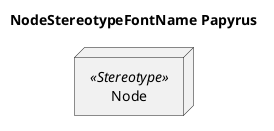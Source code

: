 @startuml
'!include ../../../plantuml-styles/plantuml-ae-skinparam-ex.iuml

skinparam NodeStereotypeFontName Papyrus

title NodeStereotypeFontName Papyrus

node Node <<Stereotype>>
@enduml